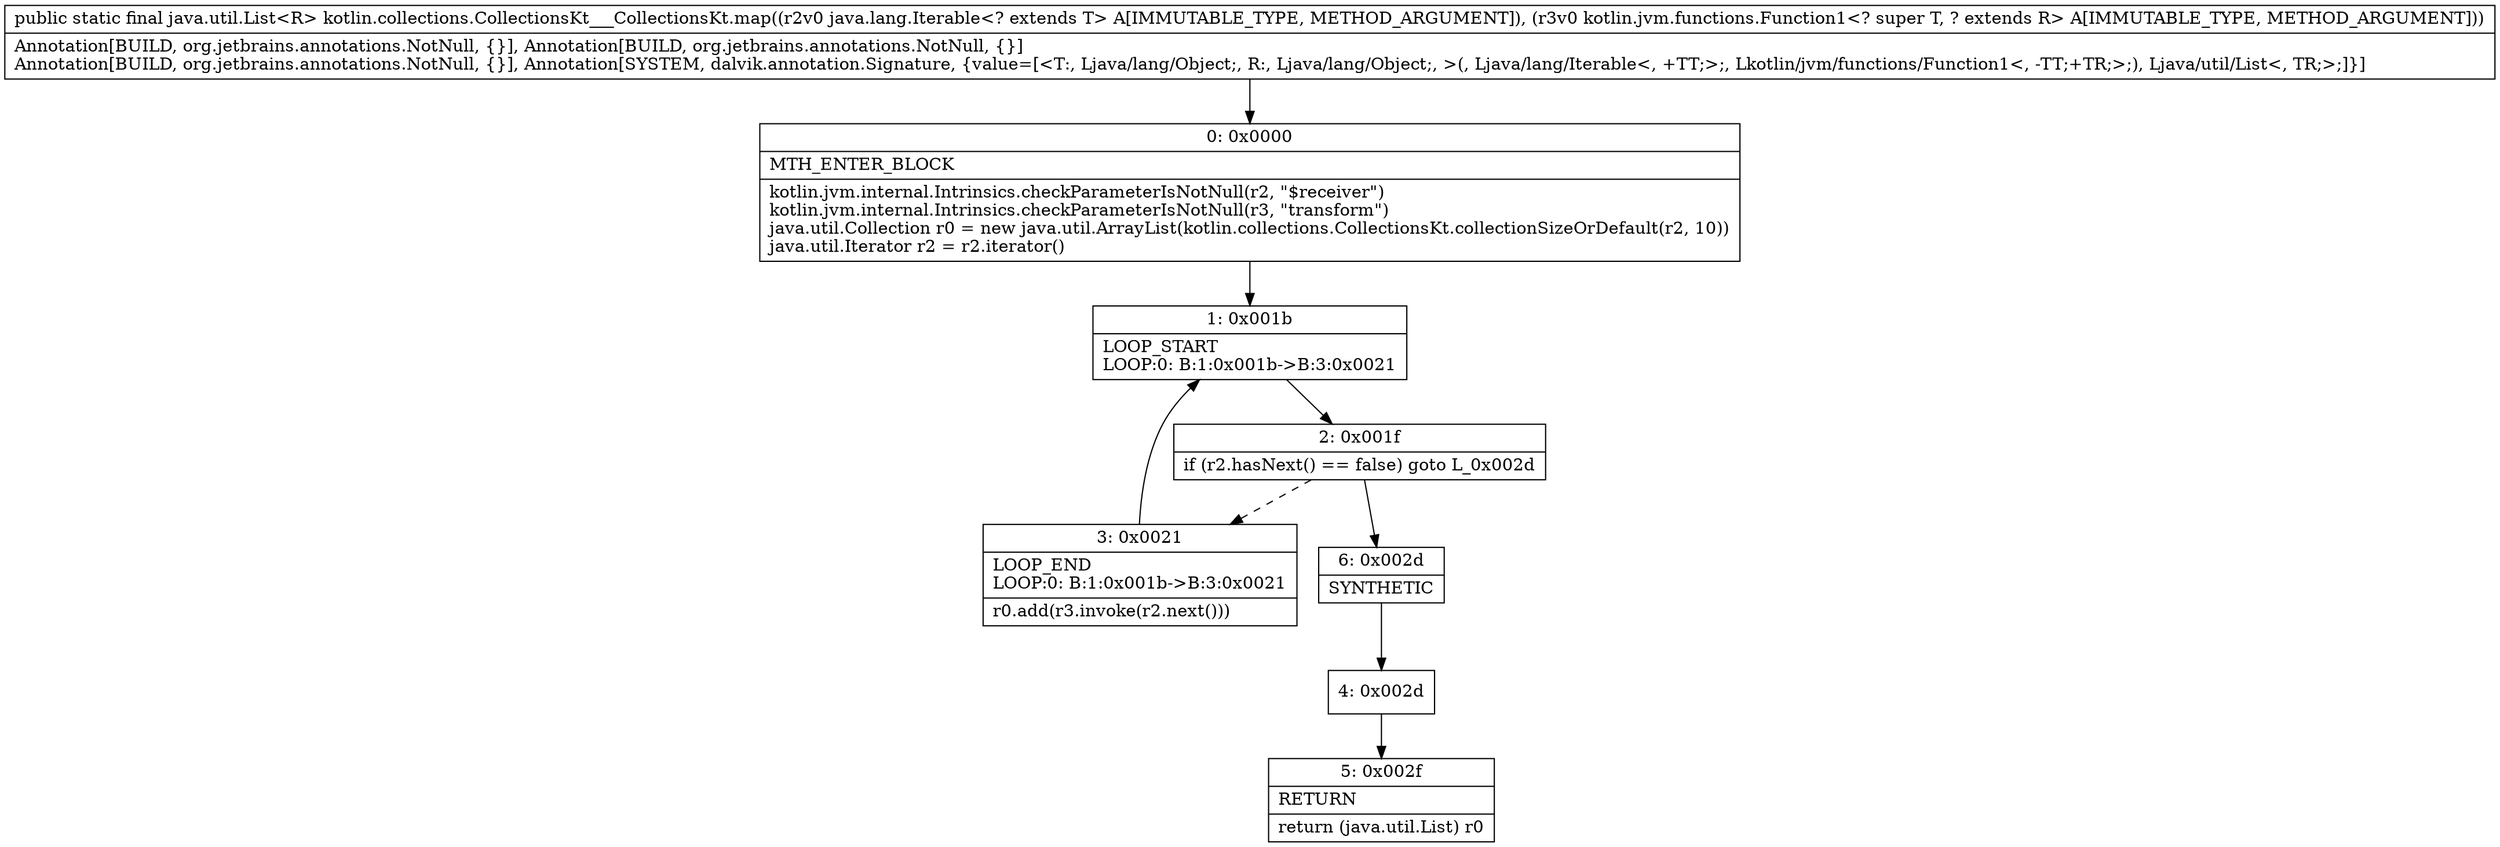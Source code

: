 digraph "CFG forkotlin.collections.CollectionsKt___CollectionsKt.map(Ljava\/lang\/Iterable;Lkotlin\/jvm\/functions\/Function1;)Ljava\/util\/List;" {
Node_0 [shape=record,label="{0\:\ 0x0000|MTH_ENTER_BLOCK\l|kotlin.jvm.internal.Intrinsics.checkParameterIsNotNull(r2, \"$receiver\")\lkotlin.jvm.internal.Intrinsics.checkParameterIsNotNull(r3, \"transform\")\ljava.util.Collection r0 = new java.util.ArrayList(kotlin.collections.CollectionsKt.collectionSizeOrDefault(r2, 10))\ljava.util.Iterator r2 = r2.iterator()\l}"];
Node_1 [shape=record,label="{1\:\ 0x001b|LOOP_START\lLOOP:0: B:1:0x001b\-\>B:3:0x0021\l}"];
Node_2 [shape=record,label="{2\:\ 0x001f|if (r2.hasNext() == false) goto L_0x002d\l}"];
Node_3 [shape=record,label="{3\:\ 0x0021|LOOP_END\lLOOP:0: B:1:0x001b\-\>B:3:0x0021\l|r0.add(r3.invoke(r2.next()))\l}"];
Node_4 [shape=record,label="{4\:\ 0x002d}"];
Node_5 [shape=record,label="{5\:\ 0x002f|RETURN\l|return (java.util.List) r0\l}"];
Node_6 [shape=record,label="{6\:\ 0x002d|SYNTHETIC\l}"];
MethodNode[shape=record,label="{public static final java.util.List\<R\> kotlin.collections.CollectionsKt___CollectionsKt.map((r2v0 java.lang.Iterable\<? extends T\> A[IMMUTABLE_TYPE, METHOD_ARGUMENT]), (r3v0 kotlin.jvm.functions.Function1\<? super T, ? extends R\> A[IMMUTABLE_TYPE, METHOD_ARGUMENT]))  | Annotation[BUILD, org.jetbrains.annotations.NotNull, \{\}], Annotation[BUILD, org.jetbrains.annotations.NotNull, \{\}]\lAnnotation[BUILD, org.jetbrains.annotations.NotNull, \{\}], Annotation[SYSTEM, dalvik.annotation.Signature, \{value=[\<T:, Ljava\/lang\/Object;, R:, Ljava\/lang\/Object;, \>(, Ljava\/lang\/Iterable\<, +TT;\>;, Lkotlin\/jvm\/functions\/Function1\<, \-TT;+TR;\>;), Ljava\/util\/List\<, TR;\>;]\}]\l}"];
MethodNode -> Node_0;
Node_0 -> Node_1;
Node_1 -> Node_2;
Node_2 -> Node_3[style=dashed];
Node_2 -> Node_6;
Node_3 -> Node_1;
Node_4 -> Node_5;
Node_6 -> Node_4;
}

